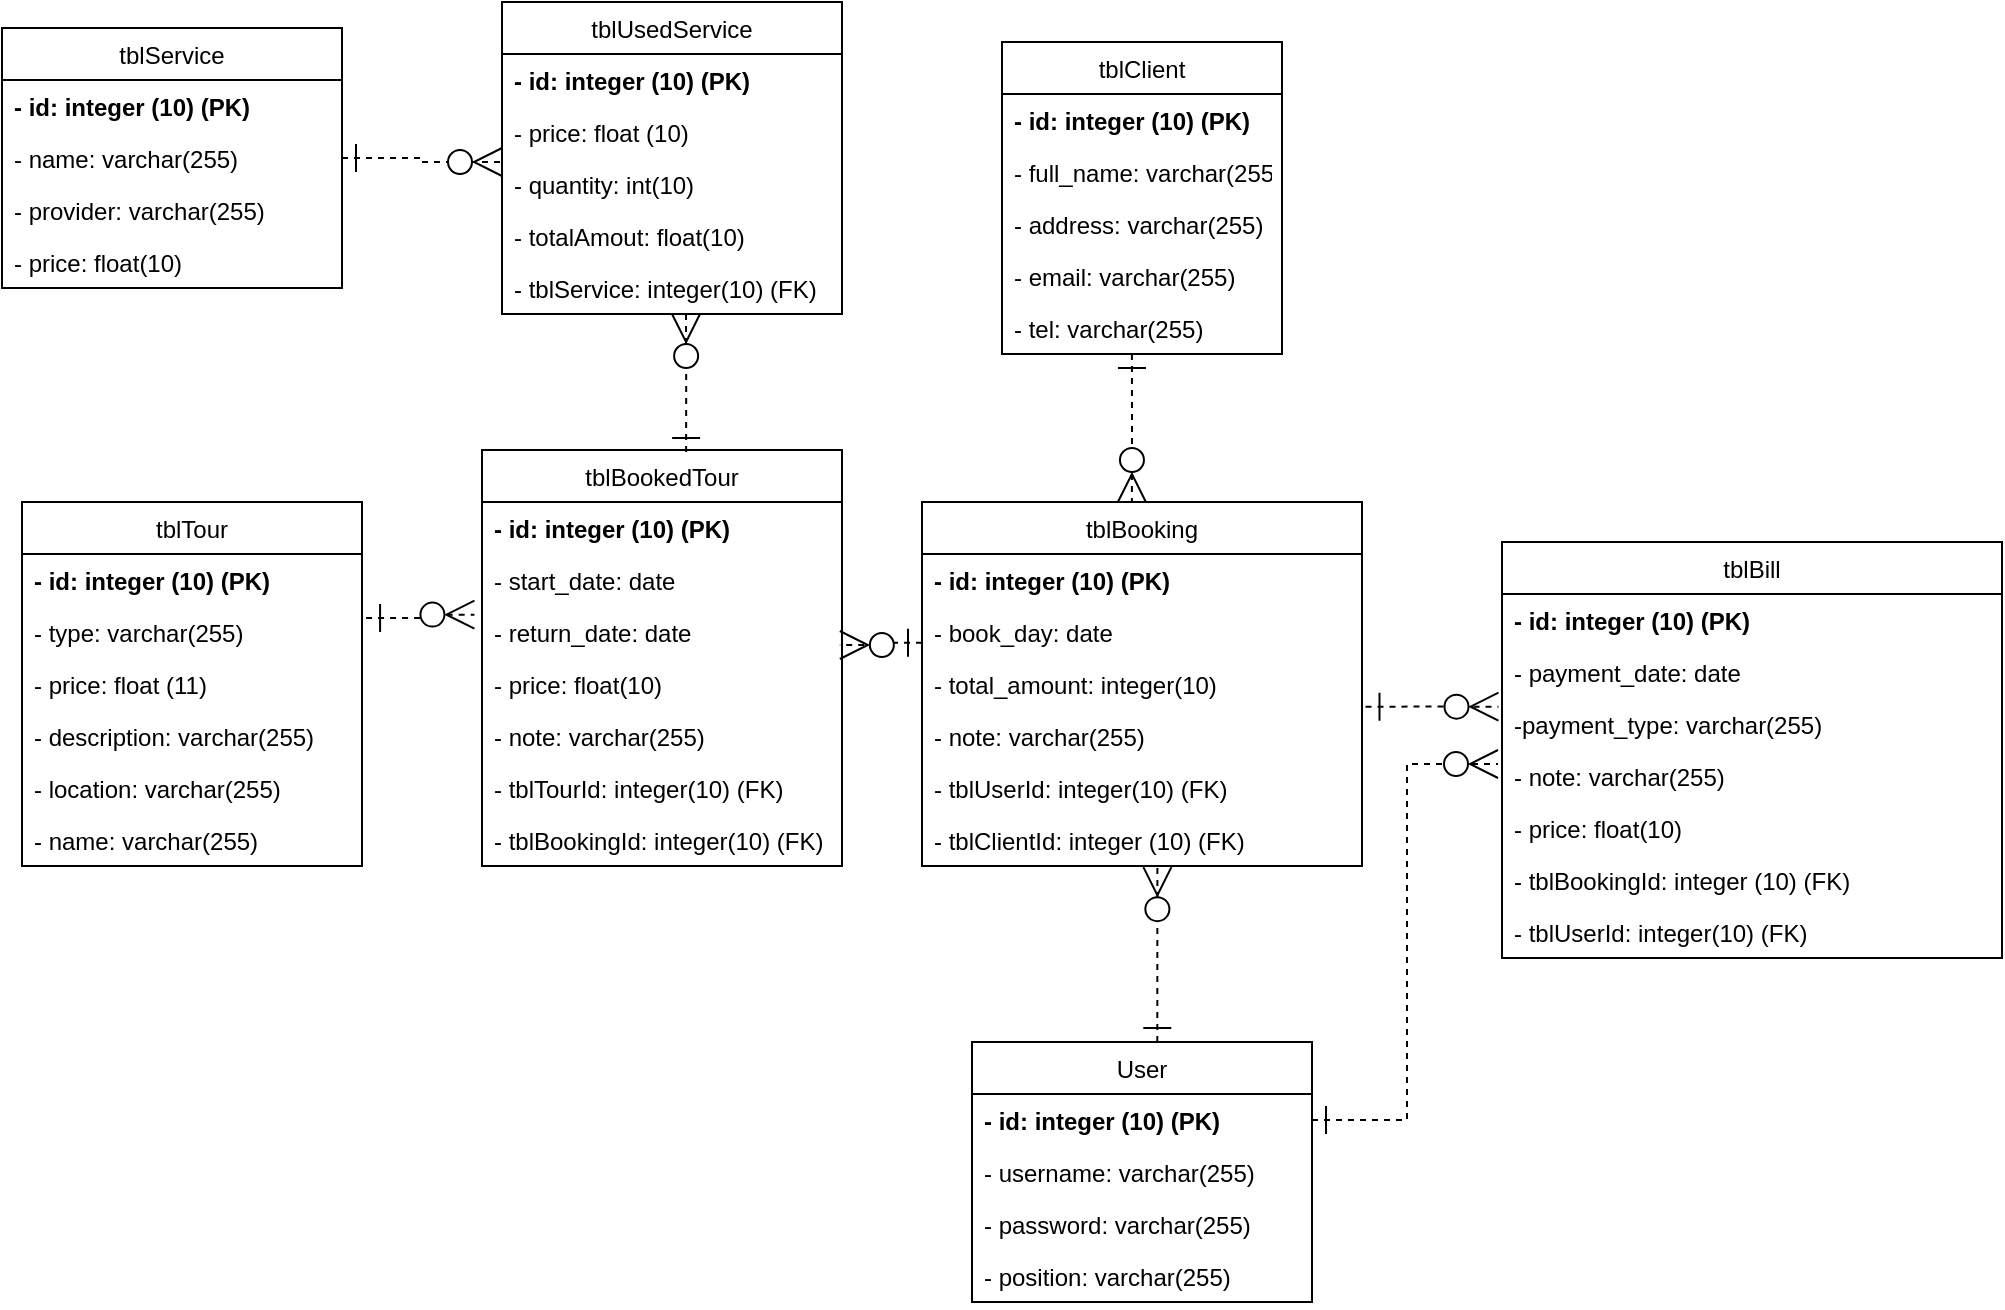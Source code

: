 <mxfile version="14.6.13" type="github">
  <diagram id="gys28ADMSe7vnVQDWKgh" name="Page-1">
    <mxGraphModel dx="1422" dy="747" grid="1" gridSize="10" guides="1" tooltips="1" connect="1" arrows="1" fold="1" page="1" pageScale="1" pageWidth="850" pageHeight="1100" math="0" shadow="0">
      <root>
        <mxCell id="0" />
        <mxCell id="1" parent="0" />
        <mxCell id="QfVgs8F6MnPGC0xmP2LL-1" value="tblClient" style="swimlane;fontStyle=0;childLayout=stackLayout;horizontal=1;startSize=26;fillColor=none;horizontalStack=0;resizeParent=1;resizeParentMax=0;resizeLast=0;collapsible=1;marginBottom=0;" parent="1" vertex="1">
          <mxGeometry x="610" y="60" width="140" height="156" as="geometry" />
        </mxCell>
        <mxCell id="QfVgs8F6MnPGC0xmP2LL-2" value="- id: integer (10) (PK)" style="text;strokeColor=none;fillColor=none;align=left;verticalAlign=top;spacingLeft=4;spacingRight=4;overflow=hidden;rotatable=0;points=[[0,0.5],[1,0.5]];portConstraint=eastwest;fontStyle=1" parent="QfVgs8F6MnPGC0xmP2LL-1" vertex="1">
          <mxGeometry y="26" width="140" height="26" as="geometry" />
        </mxCell>
        <mxCell id="QfVgs8F6MnPGC0xmP2LL-3" value="- full_name: varchar(255)&#xa;" style="text;strokeColor=none;fillColor=none;align=left;verticalAlign=top;spacingLeft=4;spacingRight=4;overflow=hidden;rotatable=0;points=[[0,0.5],[1,0.5]];portConstraint=eastwest;" parent="QfVgs8F6MnPGC0xmP2LL-1" vertex="1">
          <mxGeometry y="52" width="140" height="26" as="geometry" />
        </mxCell>
        <mxCell id="QfVgs8F6MnPGC0xmP2LL-4" value="- address: varchar(255)" style="text;strokeColor=none;fillColor=none;align=left;verticalAlign=top;spacingLeft=4;spacingRight=4;overflow=hidden;rotatable=0;points=[[0,0.5],[1,0.5]];portConstraint=eastwest;" parent="QfVgs8F6MnPGC0xmP2LL-1" vertex="1">
          <mxGeometry y="78" width="140" height="26" as="geometry" />
        </mxCell>
        <mxCell id="QfVgs8F6MnPGC0xmP2LL-5" value="- email: varchar(255)" style="text;strokeColor=none;fillColor=none;align=left;verticalAlign=top;spacingLeft=4;spacingRight=4;overflow=hidden;rotatable=0;points=[[0,0.5],[1,0.5]];portConstraint=eastwest;" parent="QfVgs8F6MnPGC0xmP2LL-1" vertex="1">
          <mxGeometry y="104" width="140" height="26" as="geometry" />
        </mxCell>
        <mxCell id="QfVgs8F6MnPGC0xmP2LL-6" value="- tel: varchar(255)" style="text;strokeColor=none;fillColor=none;align=left;verticalAlign=top;spacingLeft=4;spacingRight=4;overflow=hidden;rotatable=0;points=[[0,0.5],[1,0.5]];portConstraint=eastwest;" parent="QfVgs8F6MnPGC0xmP2LL-1" vertex="1">
          <mxGeometry y="130" width="140" height="26" as="geometry" />
        </mxCell>
        <mxCell id="QfVgs8F6MnPGC0xmP2LL-7" value="tblTour" style="swimlane;fontStyle=0;childLayout=stackLayout;horizontal=1;startSize=26;fillColor=none;horizontalStack=0;resizeParent=1;resizeParentMax=0;resizeLast=0;collapsible=1;marginBottom=0;" parent="1" vertex="1">
          <mxGeometry x="120" y="290" width="170" height="182" as="geometry" />
        </mxCell>
        <mxCell id="QfVgs8F6MnPGC0xmP2LL-8" value="- id: integer (10) (PK)" style="text;strokeColor=none;fillColor=none;align=left;verticalAlign=top;spacingLeft=4;spacingRight=4;overflow=hidden;rotatable=0;points=[[0,0.5],[1,0.5]];portConstraint=eastwest;fontStyle=1" parent="QfVgs8F6MnPGC0xmP2LL-7" vertex="1">
          <mxGeometry y="26" width="170" height="26" as="geometry" />
        </mxCell>
        <mxCell id="QfVgs8F6MnPGC0xmP2LL-9" value="- type: varchar(255)" style="text;strokeColor=none;fillColor=none;align=left;verticalAlign=top;spacingLeft=4;spacingRight=4;overflow=hidden;rotatable=0;points=[[0,0.5],[1,0.5]];portConstraint=eastwest;" parent="QfVgs8F6MnPGC0xmP2LL-7" vertex="1">
          <mxGeometry y="52" width="170" height="26" as="geometry" />
        </mxCell>
        <mxCell id="QfVgs8F6MnPGC0xmP2LL-10" value="- price: float (11)" style="text;strokeColor=none;fillColor=none;align=left;verticalAlign=top;spacingLeft=4;spacingRight=4;overflow=hidden;rotatable=0;points=[[0,0.5],[1,0.5]];portConstraint=eastwest;" parent="QfVgs8F6MnPGC0xmP2LL-7" vertex="1">
          <mxGeometry y="78" width="170" height="26" as="geometry" />
        </mxCell>
        <mxCell id="QfVgs8F6MnPGC0xmP2LL-11" value="- description: varchar(255)" style="text;strokeColor=none;fillColor=none;align=left;verticalAlign=top;spacingLeft=4;spacingRight=4;overflow=hidden;rotatable=0;points=[[0,0.5],[1,0.5]];portConstraint=eastwest;" parent="QfVgs8F6MnPGC0xmP2LL-7" vertex="1">
          <mxGeometry y="104" width="170" height="26" as="geometry" />
        </mxCell>
        <mxCell id="QfVgs8F6MnPGC0xmP2LL-12" value="- location: varchar(255)" style="text;strokeColor=none;fillColor=none;align=left;verticalAlign=top;spacingLeft=4;spacingRight=4;overflow=hidden;rotatable=0;points=[[0,0.5],[1,0.5]];portConstraint=eastwest;" parent="QfVgs8F6MnPGC0xmP2LL-7" vertex="1">
          <mxGeometry y="130" width="170" height="26" as="geometry" />
        </mxCell>
        <mxCell id="dMDZdSkggj6Q9R0DvteG-1" value="- name: varchar(255)" style="text;strokeColor=none;fillColor=none;align=left;verticalAlign=top;spacingLeft=4;spacingRight=4;overflow=hidden;rotatable=0;points=[[0,0.5],[1,0.5]];portConstraint=eastwest;" parent="QfVgs8F6MnPGC0xmP2LL-7" vertex="1">
          <mxGeometry y="156" width="170" height="26" as="geometry" />
        </mxCell>
        <mxCell id="wv53nOrqIjGvu9n16P8K-5" value="tblBookedTour" style="swimlane;fontStyle=0;childLayout=stackLayout;horizontal=1;startSize=26;fillColor=none;horizontalStack=0;resizeParent=1;resizeParentMax=0;resizeLast=0;collapsible=1;marginBottom=0;" parent="1" vertex="1">
          <mxGeometry x="350" y="264" width="180" height="208" as="geometry" />
        </mxCell>
        <mxCell id="wv53nOrqIjGvu9n16P8K-6" value="- id: integer (10) (PK)" style="text;strokeColor=none;fillColor=none;align=left;verticalAlign=top;spacingLeft=4;spacingRight=4;overflow=hidden;rotatable=0;points=[[0,0.5],[1,0.5]];portConstraint=eastwest;fontStyle=1" parent="wv53nOrqIjGvu9n16P8K-5" vertex="1">
          <mxGeometry y="26" width="180" height="26" as="geometry" />
        </mxCell>
        <mxCell id="wv53nOrqIjGvu9n16P8K-7" value="- start_date: date" style="text;strokeColor=none;fillColor=none;align=left;verticalAlign=top;spacingLeft=4;spacingRight=4;overflow=hidden;rotatable=0;points=[[0,0.5],[1,0.5]];portConstraint=eastwest;" parent="wv53nOrqIjGvu9n16P8K-5" vertex="1">
          <mxGeometry y="52" width="180" height="26" as="geometry" />
        </mxCell>
        <mxCell id="wv53nOrqIjGvu9n16P8K-8" value="- return_date: date" style="text;strokeColor=none;fillColor=none;align=left;verticalAlign=top;spacingLeft=4;spacingRight=4;overflow=hidden;rotatable=0;points=[[0,0.5],[1,0.5]];portConstraint=eastwest;" parent="wv53nOrqIjGvu9n16P8K-5" vertex="1">
          <mxGeometry y="78" width="180" height="26" as="geometry" />
        </mxCell>
        <mxCell id="wv53nOrqIjGvu9n16P8K-9" value="- price: float(10)" style="text;strokeColor=none;fillColor=none;align=left;verticalAlign=top;spacingLeft=4;spacingRight=4;overflow=hidden;rotatable=0;points=[[0,0.5],[1,0.5]];portConstraint=eastwest;" parent="wv53nOrqIjGvu9n16P8K-5" vertex="1">
          <mxGeometry y="104" width="180" height="26" as="geometry" />
        </mxCell>
        <mxCell id="wv53nOrqIjGvu9n16P8K-11" value="- note: varchar(255)" style="text;strokeColor=none;fillColor=none;align=left;verticalAlign=top;spacingLeft=4;spacingRight=4;overflow=hidden;rotatable=0;points=[[0,0.5],[1,0.5]];portConstraint=eastwest;" parent="wv53nOrqIjGvu9n16P8K-5" vertex="1">
          <mxGeometry y="130" width="180" height="26" as="geometry" />
        </mxCell>
        <mxCell id="wv53nOrqIjGvu9n16P8K-12" value="- tblTourId: integer(10) (FK)" style="text;strokeColor=none;fillColor=none;align=left;verticalAlign=top;spacingLeft=4;spacingRight=4;overflow=hidden;rotatable=0;points=[[0,0.5],[1,0.5]];portConstraint=eastwest;" parent="wv53nOrqIjGvu9n16P8K-5" vertex="1">
          <mxGeometry y="156" width="180" height="26" as="geometry" />
        </mxCell>
        <mxCell id="wv53nOrqIjGvu9n16P8K-30" value="- tblBookingId: integer(10) (FK)" style="text;strokeColor=none;fillColor=none;align=left;verticalAlign=top;spacingLeft=4;spacingRight=4;overflow=hidden;rotatable=0;points=[[0,0.5],[1,0.5]];portConstraint=eastwest;" parent="wv53nOrqIjGvu9n16P8K-5" vertex="1">
          <mxGeometry y="182" width="180" height="26" as="geometry" />
        </mxCell>
        <mxCell id="wv53nOrqIjGvu9n16P8K-13" value="tblBooking" style="swimlane;fontStyle=0;childLayout=stackLayout;horizontal=1;startSize=26;fillColor=none;horizontalStack=0;resizeParent=1;resizeParentMax=0;resizeLast=0;collapsible=1;marginBottom=0;" parent="1" vertex="1">
          <mxGeometry x="570" y="290" width="220" height="182" as="geometry" />
        </mxCell>
        <mxCell id="wv53nOrqIjGvu9n16P8K-14" value="- id: integer (10) (PK)" style="text;strokeColor=none;fillColor=none;align=left;verticalAlign=top;spacingLeft=4;spacingRight=4;overflow=hidden;rotatable=0;points=[[0,0.5],[1,0.5]];portConstraint=eastwest;fontStyle=1" parent="wv53nOrqIjGvu9n16P8K-13" vertex="1">
          <mxGeometry y="26" width="220" height="26" as="geometry" />
        </mxCell>
        <mxCell id="wv53nOrqIjGvu9n16P8K-15" value="- book_day: date" style="text;strokeColor=none;fillColor=none;align=left;verticalAlign=top;spacingLeft=4;spacingRight=4;overflow=hidden;rotatable=0;points=[[0,0.5],[1,0.5]];portConstraint=eastwest;" parent="wv53nOrqIjGvu9n16P8K-13" vertex="1">
          <mxGeometry y="52" width="220" height="26" as="geometry" />
        </mxCell>
        <mxCell id="wv53nOrqIjGvu9n16P8K-16" value="- total_amount: integer(10)" style="text;strokeColor=none;fillColor=none;align=left;verticalAlign=top;spacingLeft=4;spacingRight=4;overflow=hidden;rotatable=0;points=[[0,0.5],[1,0.5]];portConstraint=eastwest;" parent="wv53nOrqIjGvu9n16P8K-13" vertex="1">
          <mxGeometry y="78" width="220" height="26" as="geometry" />
        </mxCell>
        <mxCell id="wv53nOrqIjGvu9n16P8K-17" value="- note: varchar(255)" style="text;strokeColor=none;fillColor=none;align=left;verticalAlign=top;spacingLeft=4;spacingRight=4;overflow=hidden;rotatable=0;points=[[0,0.5],[1,0.5]];portConstraint=eastwest;" parent="wv53nOrqIjGvu9n16P8K-13" vertex="1">
          <mxGeometry y="104" width="220" height="26" as="geometry" />
        </mxCell>
        <mxCell id="wv53nOrqIjGvu9n16P8K-38" value="- tblUserId: integer(10) (FK)" style="text;strokeColor=none;fillColor=none;align=left;verticalAlign=top;spacingLeft=4;spacingRight=4;overflow=hidden;rotatable=0;points=[[0,0.5],[1,0.5]];portConstraint=eastwest;" parent="wv53nOrqIjGvu9n16P8K-13" vertex="1">
          <mxGeometry y="130" width="220" height="26" as="geometry" />
        </mxCell>
        <mxCell id="wv53nOrqIjGvu9n16P8K-39" value="- tblClientId: integer (10) (FK)" style="text;strokeColor=none;fillColor=none;align=left;verticalAlign=top;spacingLeft=4;spacingRight=4;overflow=hidden;rotatable=0;points=[[0,0.5],[1,0.5]];portConstraint=eastwest;" parent="wv53nOrqIjGvu9n16P8K-13" vertex="1">
          <mxGeometry y="156" width="220" height="26" as="geometry" />
        </mxCell>
        <mxCell id="wv53nOrqIjGvu9n16P8K-18" value="tblBill" style="swimlane;fontStyle=0;childLayout=stackLayout;horizontal=1;startSize=26;fillColor=none;horizontalStack=0;resizeParent=1;resizeParentMax=0;resizeLast=0;collapsible=1;marginBottom=0;" parent="1" vertex="1">
          <mxGeometry x="860" y="310" width="250" height="208" as="geometry" />
        </mxCell>
        <mxCell id="wv53nOrqIjGvu9n16P8K-19" value="- id: integer (10) (PK)" style="text;strokeColor=none;fillColor=none;align=left;verticalAlign=top;spacingLeft=4;spacingRight=4;overflow=hidden;rotatable=0;points=[[0,0.5],[1,0.5]];portConstraint=eastwest;fontStyle=1" parent="wv53nOrqIjGvu9n16P8K-18" vertex="1">
          <mxGeometry y="26" width="250" height="26" as="geometry" />
        </mxCell>
        <mxCell id="wv53nOrqIjGvu9n16P8K-20" value="- payment_date: date" style="text;strokeColor=none;fillColor=none;align=left;verticalAlign=top;spacingLeft=4;spacingRight=4;overflow=hidden;rotatable=0;points=[[0,0.5],[1,0.5]];portConstraint=eastwest;" parent="wv53nOrqIjGvu9n16P8K-18" vertex="1">
          <mxGeometry y="52" width="250" height="26" as="geometry" />
        </mxCell>
        <mxCell id="wv53nOrqIjGvu9n16P8K-22" value="-payment_type: varchar(255)" style="text;strokeColor=none;fillColor=none;align=left;verticalAlign=top;spacingLeft=4;spacingRight=4;overflow=hidden;rotatable=0;points=[[0,0.5],[1,0.5]];portConstraint=eastwest;" parent="wv53nOrqIjGvu9n16P8K-18" vertex="1">
          <mxGeometry y="78" width="250" height="26" as="geometry" />
        </mxCell>
        <mxCell id="wv53nOrqIjGvu9n16P8K-23" value="- note: varchar(255)" style="text;strokeColor=none;fillColor=none;align=left;verticalAlign=top;spacingLeft=4;spacingRight=4;overflow=hidden;rotatable=0;points=[[0,0.5],[1,0.5]];portConstraint=eastwest;" parent="wv53nOrqIjGvu9n16P8K-18" vertex="1">
          <mxGeometry y="104" width="250" height="26" as="geometry" />
        </mxCell>
        <mxCell id="wv53nOrqIjGvu9n16P8K-24" value="- price: float(10)" style="text;strokeColor=none;fillColor=none;align=left;verticalAlign=top;spacingLeft=4;spacingRight=4;overflow=hidden;rotatable=0;points=[[0,0.5],[1,0.5]];portConstraint=eastwest;" parent="wv53nOrqIjGvu9n16P8K-18" vertex="1">
          <mxGeometry y="130" width="250" height="26" as="geometry" />
        </mxCell>
        <mxCell id="wv53nOrqIjGvu9n16P8K-44" value="- tblBookingId: integer (10) (FK)" style="text;strokeColor=none;fillColor=none;align=left;verticalAlign=top;spacingLeft=4;spacingRight=4;overflow=hidden;rotatable=0;points=[[0,0.5],[1,0.5]];portConstraint=eastwest;" parent="wv53nOrqIjGvu9n16P8K-18" vertex="1">
          <mxGeometry y="156" width="250" height="26" as="geometry" />
        </mxCell>
        <mxCell id="wv53nOrqIjGvu9n16P8K-45" value="- tblUserId: integer(10) (FK)" style="text;strokeColor=none;fillColor=none;align=left;verticalAlign=top;spacingLeft=4;spacingRight=4;overflow=hidden;rotatable=0;points=[[0,0.5],[1,0.5]];portConstraint=eastwest;" parent="wv53nOrqIjGvu9n16P8K-18" vertex="1">
          <mxGeometry y="182" width="250" height="26" as="geometry" />
        </mxCell>
        <mxCell id="wv53nOrqIjGvu9n16P8K-25" value="User" style="swimlane;fontStyle=0;childLayout=stackLayout;horizontal=1;startSize=26;fillColor=none;horizontalStack=0;resizeParent=1;resizeParentMax=0;resizeLast=0;collapsible=1;marginBottom=0;" parent="1" vertex="1">
          <mxGeometry x="595" y="560" width="170" height="130" as="geometry" />
        </mxCell>
        <mxCell id="wv53nOrqIjGvu9n16P8K-26" value="- id: integer (10) (PK)" style="text;strokeColor=none;fillColor=none;align=left;verticalAlign=top;spacingLeft=4;spacingRight=4;overflow=hidden;rotatable=0;points=[[0,0.5],[1,0.5]];portConstraint=eastwest;fontStyle=1" parent="wv53nOrqIjGvu9n16P8K-25" vertex="1">
          <mxGeometry y="26" width="170" height="26" as="geometry" />
        </mxCell>
        <mxCell id="wv53nOrqIjGvu9n16P8K-27" value="- username: varchar(255)" style="text;strokeColor=none;fillColor=none;align=left;verticalAlign=top;spacingLeft=4;spacingRight=4;overflow=hidden;rotatable=0;points=[[0,0.5],[1,0.5]];portConstraint=eastwest;" parent="wv53nOrqIjGvu9n16P8K-25" vertex="1">
          <mxGeometry y="52" width="170" height="26" as="geometry" />
        </mxCell>
        <mxCell id="wv53nOrqIjGvu9n16P8K-28" value="- password: varchar(255)" style="text;strokeColor=none;fillColor=none;align=left;verticalAlign=top;spacingLeft=4;spacingRight=4;overflow=hidden;rotatable=0;points=[[0,0.5],[1,0.5]];portConstraint=eastwest;" parent="wv53nOrqIjGvu9n16P8K-25" vertex="1">
          <mxGeometry y="78" width="170" height="26" as="geometry" />
        </mxCell>
        <mxCell id="wv53nOrqIjGvu9n16P8K-29" value="- position: varchar(255)" style="text;strokeColor=none;fillColor=none;align=left;verticalAlign=top;spacingLeft=4;spacingRight=4;overflow=hidden;rotatable=0;points=[[0,0.5],[1,0.5]];portConstraint=eastwest;" parent="wv53nOrqIjGvu9n16P8K-25" vertex="1">
          <mxGeometry y="104" width="170" height="26" as="geometry" />
        </mxCell>
        <mxCell id="wv53nOrqIjGvu9n16P8K-36" value="" style="endArrow=ERzeroToMany;startArrow=ERone;html=1;rounded=0;edgeStyle=orthogonalEdgeStyle;dashed=1;startSize=12;endSize=12;strokeWidth=1;exitX=1.012;exitY=0.231;exitDx=0;exitDy=0;exitPerimeter=0;entryX=-0.021;entryY=1.167;entryDx=0;entryDy=0;entryPerimeter=0;startFill=0;endFill=1;" parent="1" source="QfVgs8F6MnPGC0xmP2LL-9" target="wv53nOrqIjGvu9n16P8K-7" edge="1">
          <mxGeometry width="50" height="50" relative="1" as="geometry">
            <mxPoint x="270" y="270" as="sourcePoint" />
            <mxPoint x="330" y="349" as="targetPoint" />
          </mxGeometry>
        </mxCell>
        <mxCell id="wv53nOrqIjGvu9n16P8K-37" value="" style="endArrow=ERzeroToMany;startArrow=ERone;html=1;rounded=0;edgeStyle=orthogonalEdgeStyle;dashed=1;startSize=12;endSize=12;strokeWidth=1;exitX=0;exitY=0.708;exitDx=0;exitDy=0;exitPerimeter=0;startFill=0;endFill=1;entryX=0.994;entryY=0.75;entryDx=0;entryDy=0;entryPerimeter=0;" parent="1" source="wv53nOrqIjGvu9n16P8K-15" target="wv53nOrqIjGvu9n16P8K-8" edge="1">
          <mxGeometry width="50" height="50" relative="1" as="geometry">
            <mxPoint x="262.04" y="358.006" as="sourcePoint" />
            <mxPoint x="470" y="360" as="targetPoint" />
          </mxGeometry>
        </mxCell>
        <mxCell id="wv53nOrqIjGvu9n16P8K-40" value="" style="endArrow=ERzeroToMany;startArrow=ERone;html=1;rounded=0;edgeStyle=orthogonalEdgeStyle;dashed=1;startSize=12;endSize=12;strokeWidth=1;startFill=0;endFill=1;exitX=0.464;exitY=1;exitDx=0;exitDy=0;exitPerimeter=0;entryX=0.477;entryY=0;entryDx=0;entryDy=0;entryPerimeter=0;" parent="1" source="QfVgs8F6MnPGC0xmP2LL-6" target="wv53nOrqIjGvu9n16P8K-13" edge="1">
          <mxGeometry width="50" height="50" relative="1" as="geometry">
            <mxPoint x="675" y="220" as="sourcePoint" />
            <mxPoint x="675" y="280" as="targetPoint" />
          </mxGeometry>
        </mxCell>
        <mxCell id="wv53nOrqIjGvu9n16P8K-41" value="" style="endArrow=ERzeroToMany;startArrow=ERone;html=1;rounded=0;edgeStyle=orthogonalEdgeStyle;dashed=1;startSize=12;endSize=12;strokeWidth=1;startFill=0;endFill=1;entryX=0.535;entryY=1.022;entryDx=0;entryDy=0;entryPerimeter=0;exitX=0.545;exitY=0;exitDx=0;exitDy=0;exitPerimeter=0;" parent="1" source="wv53nOrqIjGvu9n16P8K-25" target="wv53nOrqIjGvu9n16P8K-39" edge="1">
          <mxGeometry width="50" height="50" relative="1" as="geometry">
            <mxPoint x="688" y="540" as="sourcePoint" />
            <mxPoint x="685" y="490" as="targetPoint" />
          </mxGeometry>
        </mxCell>
        <mxCell id="wv53nOrqIjGvu9n16P8K-42" value="" style="endArrow=ERzeroToMany;startArrow=ERone;html=1;rounded=0;edgeStyle=orthogonalEdgeStyle;dashed=1;startSize=12;endSize=12;strokeWidth=1;startFill=0;endFill=1;entryX=-0.007;entryY=0.167;entryDx=0;entryDy=0;entryPerimeter=0;exitX=1.008;exitY=0.936;exitDx=0;exitDy=0;exitPerimeter=0;" parent="1" source="wv53nOrqIjGvu9n16P8K-16" edge="1">
          <mxGeometry width="50" height="50" relative="1" as="geometry">
            <mxPoint x="830" y="392" as="sourcePoint" />
            <mxPoint x="858.25" y="392.342" as="targetPoint" />
          </mxGeometry>
        </mxCell>
        <mxCell id="wv53nOrqIjGvu9n16P8K-43" value="" style="endArrow=ERzeroToMany;startArrow=ERone;html=1;rounded=0;edgeStyle=orthogonalEdgeStyle;dashed=1;startSize=12;endSize=12;strokeWidth=1;startFill=0;endFill=1;exitX=1;exitY=0.5;exitDx=0;exitDy=0;entryX=-0.008;entryY=0.269;entryDx=0;entryDy=0;entryPerimeter=0;" parent="1" source="wv53nOrqIjGvu9n16P8K-26" target="wv53nOrqIjGvu9n16P8K-23" edge="1">
          <mxGeometry width="50" height="50" relative="1" as="geometry">
            <mxPoint x="801.76" y="402.336" as="sourcePoint" />
            <mxPoint x="840" y="420" as="targetPoint" />
          </mxGeometry>
        </mxCell>
        <mxCell id="hmh91vm5Ah4AD7BlX_kR-1" value="tblUsedService" style="swimlane;fontStyle=0;childLayout=stackLayout;horizontal=1;startSize=26;fillColor=none;horizontalStack=0;resizeParent=1;resizeParentMax=0;resizeLast=0;collapsible=1;marginBottom=0;" vertex="1" parent="1">
          <mxGeometry x="360" y="40" width="170" height="156" as="geometry" />
        </mxCell>
        <mxCell id="hmh91vm5Ah4AD7BlX_kR-2" value="- id: integer (10) (PK)" style="text;strokeColor=none;fillColor=none;align=left;verticalAlign=top;spacingLeft=4;spacingRight=4;overflow=hidden;rotatable=0;points=[[0,0.5],[1,0.5]];portConstraint=eastwest;fontStyle=1" vertex="1" parent="hmh91vm5Ah4AD7BlX_kR-1">
          <mxGeometry y="26" width="170" height="26" as="geometry" />
        </mxCell>
        <mxCell id="hmh91vm5Ah4AD7BlX_kR-3" value="- price: float (10)" style="text;strokeColor=none;fillColor=none;align=left;verticalAlign=top;spacingLeft=4;spacingRight=4;overflow=hidden;rotatable=0;points=[[0,0.5],[1,0.5]];portConstraint=eastwest;" vertex="1" parent="hmh91vm5Ah4AD7BlX_kR-1">
          <mxGeometry y="52" width="170" height="26" as="geometry" />
        </mxCell>
        <mxCell id="hmh91vm5Ah4AD7BlX_kR-5" value="- quantity: int(10)" style="text;strokeColor=none;fillColor=none;align=left;verticalAlign=top;spacingLeft=4;spacingRight=4;overflow=hidden;rotatable=0;points=[[0,0.5],[1,0.5]];portConstraint=eastwest;" vertex="1" parent="hmh91vm5Ah4AD7BlX_kR-1">
          <mxGeometry y="78" width="170" height="26" as="geometry" />
        </mxCell>
        <mxCell id="hmh91vm5Ah4AD7BlX_kR-6" value="- totalAmout: float(10)" style="text;strokeColor=none;fillColor=none;align=left;verticalAlign=top;spacingLeft=4;spacingRight=4;overflow=hidden;rotatable=0;points=[[0,0.5],[1,0.5]];portConstraint=eastwest;" vertex="1" parent="hmh91vm5Ah4AD7BlX_kR-1">
          <mxGeometry y="104" width="170" height="26" as="geometry" />
        </mxCell>
        <mxCell id="hmh91vm5Ah4AD7BlX_kR-7" value="- tblService: integer(10) (FK)" style="text;strokeColor=none;fillColor=none;align=left;verticalAlign=top;spacingLeft=4;spacingRight=4;overflow=hidden;rotatable=0;points=[[0,0.5],[1,0.5]];portConstraint=eastwest;" vertex="1" parent="hmh91vm5Ah4AD7BlX_kR-1">
          <mxGeometry y="130" width="170" height="26" as="geometry" />
        </mxCell>
        <mxCell id="hmh91vm5Ah4AD7BlX_kR-8" value="tblService" style="swimlane;fontStyle=0;childLayout=stackLayout;horizontal=1;startSize=26;fillColor=none;horizontalStack=0;resizeParent=1;resizeParentMax=0;resizeLast=0;collapsible=1;marginBottom=0;" vertex="1" parent="1">
          <mxGeometry x="110" y="53" width="170" height="130" as="geometry" />
        </mxCell>
        <mxCell id="hmh91vm5Ah4AD7BlX_kR-9" value="- id: integer (10) (PK)" style="text;strokeColor=none;fillColor=none;align=left;verticalAlign=top;spacingLeft=4;spacingRight=4;overflow=hidden;rotatable=0;points=[[0,0.5],[1,0.5]];portConstraint=eastwest;fontStyle=1" vertex="1" parent="hmh91vm5Ah4AD7BlX_kR-8">
          <mxGeometry y="26" width="170" height="26" as="geometry" />
        </mxCell>
        <mxCell id="hmh91vm5Ah4AD7BlX_kR-11" value="- name: varchar(255)" style="text;strokeColor=none;fillColor=none;align=left;verticalAlign=top;spacingLeft=4;spacingRight=4;overflow=hidden;rotatable=0;points=[[0,0.5],[1,0.5]];portConstraint=eastwest;" vertex="1" parent="hmh91vm5Ah4AD7BlX_kR-8">
          <mxGeometry y="52" width="170" height="26" as="geometry" />
        </mxCell>
        <mxCell id="hmh91vm5Ah4AD7BlX_kR-12" value="- provider: varchar(255)" style="text;strokeColor=none;fillColor=none;align=left;verticalAlign=top;spacingLeft=4;spacingRight=4;overflow=hidden;rotatable=0;points=[[0,0.5],[1,0.5]];portConstraint=eastwest;" vertex="1" parent="hmh91vm5Ah4AD7BlX_kR-8">
          <mxGeometry y="78" width="170" height="26" as="geometry" />
        </mxCell>
        <mxCell id="hmh91vm5Ah4AD7BlX_kR-13" value="- price: float(10)" style="text;strokeColor=none;fillColor=none;align=left;verticalAlign=top;spacingLeft=4;spacingRight=4;overflow=hidden;rotatable=0;points=[[0,0.5],[1,0.5]];portConstraint=eastwest;" vertex="1" parent="hmh91vm5Ah4AD7BlX_kR-8">
          <mxGeometry y="104" width="170" height="26" as="geometry" />
        </mxCell>
        <mxCell id="hmh91vm5Ah4AD7BlX_kR-14" value="" style="endArrow=ERzeroToMany;startArrow=ERone;html=1;rounded=0;edgeStyle=orthogonalEdgeStyle;dashed=1;startSize=12;endSize=12;strokeWidth=1;exitX=1;exitY=0.5;exitDx=0;exitDy=0;entryX=0;entryY=0.077;entryDx=0;entryDy=0;entryPerimeter=0;startFill=0;endFill=1;" edge="1" parent="1" source="hmh91vm5Ah4AD7BlX_kR-11" target="hmh91vm5Ah4AD7BlX_kR-5">
          <mxGeometry width="50" height="50" relative="1" as="geometry">
            <mxPoint x="302.04" y="358.006" as="sourcePoint" />
            <mxPoint x="356.22" y="356.342" as="targetPoint" />
          </mxGeometry>
        </mxCell>
        <mxCell id="hmh91vm5Ah4AD7BlX_kR-15" value="" style="endArrow=ERzeroToMany;startArrow=ERone;html=1;rounded=0;edgeStyle=orthogonalEdgeStyle;dashed=1;startSize=12;endSize=12;strokeWidth=1;exitX=0.567;exitY=0.005;exitDx=0;exitDy=0;startFill=0;endFill=1;exitPerimeter=0;" edge="1" parent="1" source="wv53nOrqIjGvu9n16P8K-5">
          <mxGeometry width="50" height="50" relative="1" as="geometry">
            <mxPoint x="290" y="128" as="sourcePoint" />
            <mxPoint x="452" y="196" as="targetPoint" />
          </mxGeometry>
        </mxCell>
      </root>
    </mxGraphModel>
  </diagram>
</mxfile>
